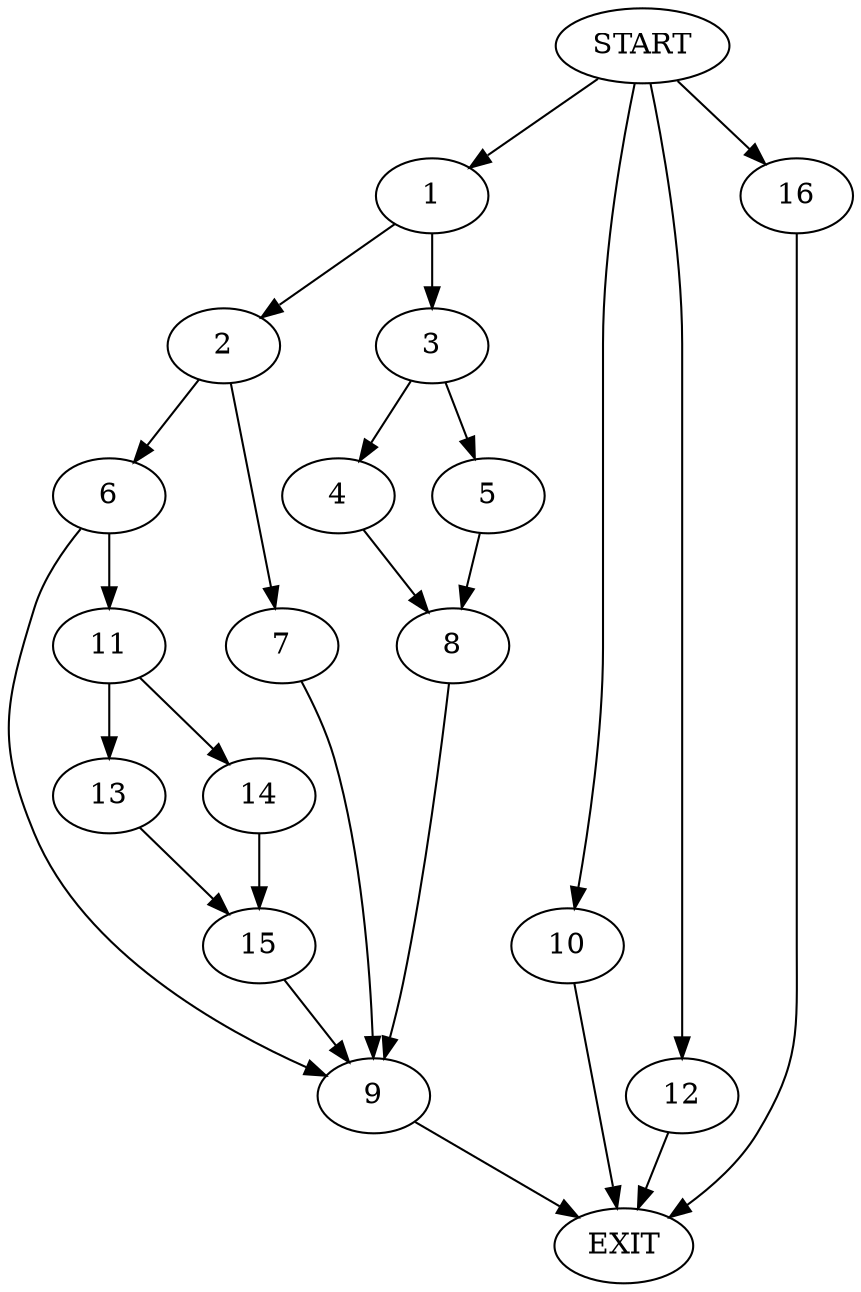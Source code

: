 digraph {
0 [label="START"]
17 [label="EXIT"]
0 -> 1
1 -> 2
1 -> 3
3 -> 4
3 -> 5
2 -> 6
2 -> 7
5 -> 8
4 -> 8
8 -> 9
9 -> 17
0 -> 10
10 -> 17
6 -> 11
6 -> 9
7 -> 9
0 -> 12
12 -> 17
11 -> 13
11 -> 14
13 -> 15
14 -> 15
15 -> 9
0 -> 16
16 -> 17
}

